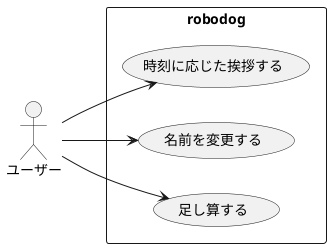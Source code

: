 @startuml
left to right direction
actor "ユーザー" as fc
rectangle robodog {
  usecase "時刻に応じた挨拶する" as UC1
  usecase "名前を変更する" as UC2
  usecase "足し算する" as UC3
}
fc --> UC1
fc --> UC2
fc --> UC3
@enduml
